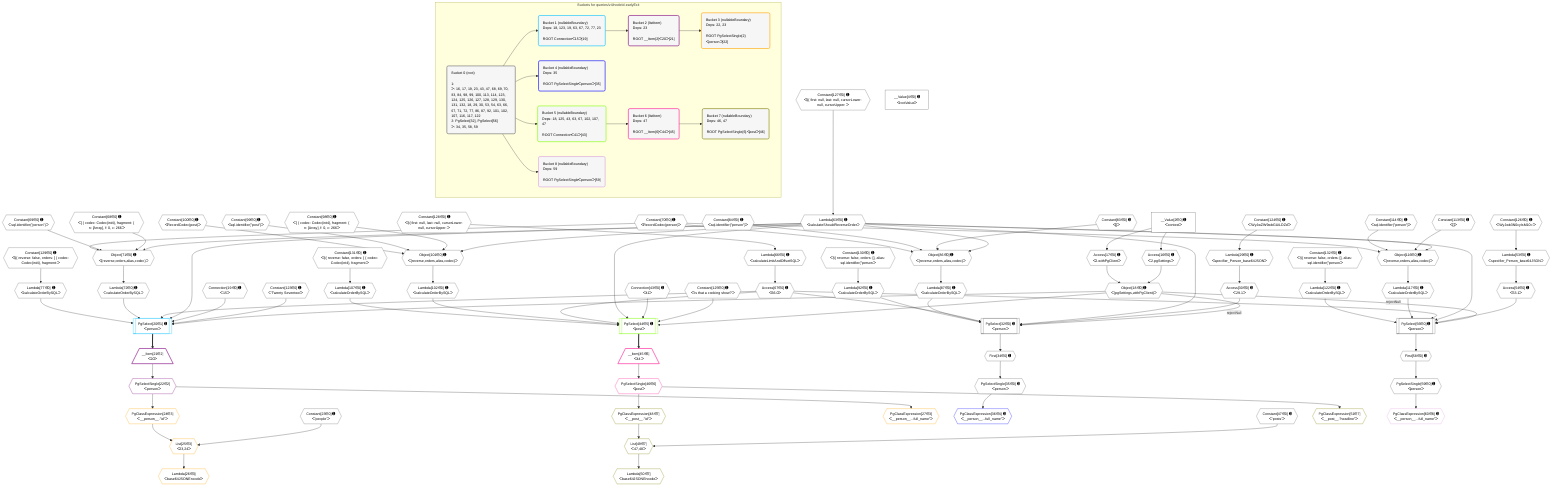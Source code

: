 %%{init: {'themeVariables': { 'fontSize': '12px'}}}%%
graph TD
    classDef path fill:#eee,stroke:#000,color:#000
    classDef plan fill:#fff,stroke-width:1px,color:#000
    classDef itemplan fill:#fff,stroke-width:2px,color:#000
    classDef unbatchedplan fill:#dff,stroke-width:1px,color:#000
    classDef sideeffectplan fill:#fcc,stroke-width:2px,color:#000
    classDef bucket fill:#f6f6f6,color:#000,stroke-width:2px,text-align:left


    %% plan dependencies
    PgSelect32[["PgSelect[32∈0] ➊<br />ᐸpersonᐳ"]]:::plan
    Object18{{"Object[18∈0] ➊<br />ᐸ{pgSettings,withPgClient}ᐳ"}}:::plan
    Access30{{"Access[30∈0] ➊<br />ᐸ29.1ᐳ"}}:::plan
    Lambda63{{"Lambda[63∈0] ➊<br />ᐸcalculateShouldReverseOrderᐳ"}}:::plan
    Access67{{"Access[67∈0] ➊<br />ᐸ66.0ᐳ"}}:::plan
    Lambda87{{"Lambda[87∈0] ➊<br />ᐸcalculateOrderBySQLᐳ"}}:::plan
    Lambda92{{"Lambda[92∈0] ➊<br />ᐸcalculateOrderBySQLᐳ"}}:::plan
    Object18 -->|rejectNull| PgSelect32
    Access30 & Lambda63 & Access67 & Lambda87 & Lambda92 --> PgSelect32
    PgSelect56[["PgSelect[56∈0] ➊<br />ᐸpersonᐳ"]]:::plan
    Access54{{"Access[54∈0] ➊<br />ᐸ53.1ᐳ"}}:::plan
    Lambda117{{"Lambda[117∈0] ➊<br />ᐸcalculateOrderBySQLᐳ"}}:::plan
    Lambda122{{"Lambda[122∈0] ➊<br />ᐸcalculateOrderBySQLᐳ"}}:::plan
    Object18 -->|rejectNull| PgSelect56
    Access54 & Lambda63 & Access67 & Lambda117 & Lambda122 --> PgSelect56
    Object71{{"Object[71∈0] ➊<br />ᐸ{reverse,orders,alias,codec}ᐳ"}}:::plan
    Constant68{{"Constant[68∈0] ➊<br />ᐸ[ { codec: Codec(int4), fragment: { n: [Array], f: 0, c: 266ᐳ"}}:::plan
    Constant69{{"Constant[69∈0] ➊<br />ᐸsql.identifier(”person”)ᐳ"}}:::plan
    Constant70{{"Constant[70∈0] ➊<br />ᐸRecordCodec(person)ᐳ"}}:::plan
    Lambda63 & Constant68 & Constant69 & Constant70 --> Object71
    Object86{{"Object[86∈0] ➊<br />ᐸ{reverse,orders,alias,codec}ᐳ"}}:::plan
    Constant83{{"Constant[83∈0] ➊<br />ᐸ[]ᐳ"}}:::plan
    Constant84{{"Constant[84∈0] ➊<br />ᐸsql.identifier(”person”)ᐳ"}}:::plan
    Lambda63 & Constant83 & Constant84 & Constant70 --> Object86
    Object101{{"Object[101∈0] ➊<br />ᐸ{reverse,orders,alias,codec}ᐳ"}}:::plan
    Constant98{{"Constant[98∈0] ➊<br />ᐸ[ { codec: Codec(int4), fragment: { n: [Array], f: 0, c: 266ᐳ"}}:::plan
    Constant99{{"Constant[99∈0] ➊<br />ᐸsql.identifier(”post”)ᐳ"}}:::plan
    Constant100{{"Constant[100∈0] ➊<br />ᐸRecordCodec(post)ᐳ"}}:::plan
    Lambda63 & Constant98 & Constant99 & Constant100 --> Object101
    Object116{{"Object[116∈0] ➊<br />ᐸ{reverse,orders,alias,codec}ᐳ"}}:::plan
    Constant113{{"Constant[113∈0] ➊<br />ᐸ[]ᐳ"}}:::plan
    Constant114{{"Constant[114∈0] ➊<br />ᐸsql.identifier(”person”)ᐳ"}}:::plan
    Lambda63 & Constant113 & Constant114 & Constant70 --> Object116
    Access16{{"Access[16∈0] ➊<br />ᐸ2.pgSettingsᐳ"}}:::plan
    Access17{{"Access[17∈0] ➊<br />ᐸ2.withPgClientᐳ"}}:::plan
    Access16 & Access17 --> Object18
    __Value2["__Value[2∈0] ➊<br />ᐸcontextᐳ"]:::plan
    __Value2 --> Access16
    __Value2 --> Access17
    Lambda29{{"Lambda[29∈0] ➊<br />ᐸspecifier_Person_base64JSONᐳ"}}:::plan
    Constant124{{"Constant[124∈0] ➊<br />ᐸ'WyJwZW9wbGUiLDZd'ᐳ"}}:::plan
    Constant124 --> Lambda29
    Lambda29 --> Access30
    First34{{"First[34∈0] ➊"}}:::plan
    PgSelect32 --> First34
    PgSelectSingle35{{"PgSelectSingle[35∈0] ➊<br />ᐸpersonᐳ"}}:::plan
    First34 --> PgSelectSingle35
    Lambda53{{"Lambda[53∈0] ➊<br />ᐸspecifier_Person_base64JSONᐳ"}}:::plan
    Constant126{{"Constant[126∈0] ➊<br />ᐸ'WyJwb3N0cyIsM10='ᐳ"}}:::plan
    Constant126 --> Lambda53
    Lambda53 --> Access54
    First58{{"First[58∈0] ➊"}}:::plan
    PgSelect56 --> First58
    PgSelectSingle59{{"PgSelectSingle[59∈0] ➊<br />ᐸpersonᐳ"}}:::plan
    First58 --> PgSelectSingle59
    Constant127{{"Constant[127∈0] ➊<br />ᐸ§{ first: null, last: null, cursorLower: null, cursorUpper: ᐳ"}}:::plan
    Constant127 --> Lambda63
    Lambda66{{"Lambda[66∈0] ➊<br />ᐸcalculateLimitAndOffsetSQLᐳ"}}:::plan
    Constant128{{"Constant[128∈0] ➊<br />ᐸ§{ first: null, last: null, cursorLower: null, cursorUpper: ᐳ"}}:::plan
    Constant128 --> Lambda66
    Lambda66 --> Access67
    Lambda72{{"Lambda[72∈0] ➊<br />ᐸcalculateOrderBySQLᐳ"}}:::plan
    Object71 --> Lambda72
    Lambda77{{"Lambda[77∈0] ➊<br />ᐸcalculateOrderBySQLᐳ"}}:::plan
    Constant129{{"Constant[129∈0] ➊<br />ᐸ§{ reverse: false, orders: [ { codec: Codec(int4), fragment:ᐳ"}}:::plan
    Constant129 --> Lambda77
    Object86 --> Lambda87
    Constant130{{"Constant[130∈0] ➊<br />ᐸ§{ reverse: false, orders: [], alias: sql.identifier(”personᐳ"}}:::plan
    Constant130 --> Lambda92
    Lambda102{{"Lambda[102∈0] ➊<br />ᐸcalculateOrderBySQLᐳ"}}:::plan
    Object101 --> Lambda102
    Lambda107{{"Lambda[107∈0] ➊<br />ᐸcalculateOrderBySQLᐳ"}}:::plan
    Constant131{{"Constant[131∈0] ➊<br />ᐸ§{ reverse: false, orders: [ { codec: Codec(int4), fragment:ᐳ"}}:::plan
    Constant131 --> Lambda107
    Object116 --> Lambda117
    Constant132{{"Constant[132∈0] ➊<br />ᐸ§{ reverse: false, orders: [], alias: sql.identifier(”personᐳ"}}:::plan
    Constant132 --> Lambda122
    __Value4["__Value[4∈0] ➊<br />ᐸrootValueᐳ"]:::plan
    Connection19{{"Connection[19∈0] ➊<br />ᐸ15ᐳ"}}:::plan
    Constant23{{"Constant[23∈0] ➊<br />ᐸ'people'ᐳ"}}:::plan
    Connection43{{"Connection[43∈0] ➊<br />ᐸ41ᐳ"}}:::plan
    Constant47{{"Constant[47∈0] ➊<br />ᐸ'posts'ᐳ"}}:::plan
    Constant123{{"Constant[123∈0] ➊<br />ᐸ'Twenty Seventwo'ᐳ"}}:::plan
    Constant125{{"Constant[125∈0] ➊<br />ᐸ'Is that a cooking show?'ᐳ"}}:::plan
    PgSelect20[["PgSelect[20∈1] ➊<br />ᐸpersonᐳ"]]:::plan
    Object18 & Constant123 & Connection19 & Lambda63 & Access67 & Lambda72 & Lambda77 --> PgSelect20
    __Item21[/"__Item[21∈2]<br />ᐸ20ᐳ"\]:::itemplan
    PgSelect20 ==> __Item21
    PgSelectSingle22{{"PgSelectSingle[22∈2]<br />ᐸpersonᐳ"}}:::plan
    __Item21 --> PgSelectSingle22
    List25{{"List[25∈3]<br />ᐸ23,24ᐳ"}}:::plan
    PgClassExpression24{{"PgClassExpression[24∈3]<br />ᐸ__person__.”id”ᐳ"}}:::plan
    Constant23 & PgClassExpression24 --> List25
    PgSelectSingle22 --> PgClassExpression24
    Lambda26{{"Lambda[26∈3]<br />ᐸbase64JSONEncodeᐳ"}}:::plan
    List25 --> Lambda26
    PgClassExpression27{{"PgClassExpression[27∈3]<br />ᐸ__person__...full_name”ᐳ"}}:::plan
    PgSelectSingle22 --> PgClassExpression27
    PgClassExpression36{{"PgClassExpression[36∈4] ➊<br />ᐸ__person__...full_name”ᐳ"}}:::plan
    PgSelectSingle35 --> PgClassExpression36
    PgSelect44[["PgSelect[44∈5] ➊<br />ᐸpostᐳ"]]:::plan
    Object18 & Constant125 & Connection43 & Lambda63 & Access67 & Lambda102 & Lambda107 --> PgSelect44
    __Item45[/"__Item[45∈6]<br />ᐸ44ᐳ"\]:::itemplan
    PgSelect44 ==> __Item45
    PgSelectSingle46{{"PgSelectSingle[46∈6]<br />ᐸpostᐳ"}}:::plan
    __Item45 --> PgSelectSingle46
    List49{{"List[49∈7]<br />ᐸ47,48ᐳ"}}:::plan
    PgClassExpression48{{"PgClassExpression[48∈7]<br />ᐸ__post__.”id”ᐳ"}}:::plan
    Constant47 & PgClassExpression48 --> List49
    PgSelectSingle46 --> PgClassExpression48
    Lambda50{{"Lambda[50∈7]<br />ᐸbase64JSONEncodeᐳ"}}:::plan
    List49 --> Lambda50
    PgClassExpression51{{"PgClassExpression[51∈7]<br />ᐸ__post__.”headline”ᐳ"}}:::plan
    PgSelectSingle46 --> PgClassExpression51
    PgClassExpression60{{"PgClassExpression[60∈8] ➊<br />ᐸ__person__...full_name”ᐳ"}}:::plan
    PgSelectSingle59 --> PgClassExpression60

    %% define steps

    subgraph "Buckets for queries/v4/nodeId-earlyExit"
    Bucket0("Bucket 0 (root)<br /><br />1: <br />ᐳ: 16, 17, 19, 23, 43, 47, 68, 69, 70, 83, 84, 98, 99, 100, 113, 114, 123, 124, 125, 126, 127, 128, 129, 130, 131, 132, 18, 29, 30, 53, 54, 63, 66, 67, 71, 72, 77, 86, 87, 92, 101, 102, 107, 116, 117, 122<br />2: PgSelect[32], PgSelect[56]<br />ᐳ: 34, 35, 58, 59"):::bucket
    classDef bucket0 stroke:#696969
    class Bucket0,__Value2,__Value4,Access16,Access17,Object18,Connection19,Constant23,Lambda29,Access30,PgSelect32,First34,PgSelectSingle35,Connection43,Constant47,Lambda53,Access54,PgSelect56,First58,PgSelectSingle59,Lambda63,Lambda66,Access67,Constant68,Constant69,Constant70,Object71,Lambda72,Lambda77,Constant83,Constant84,Object86,Lambda87,Lambda92,Constant98,Constant99,Constant100,Object101,Lambda102,Lambda107,Constant113,Constant114,Object116,Lambda117,Lambda122,Constant123,Constant124,Constant125,Constant126,Constant127,Constant128,Constant129,Constant130,Constant131,Constant132 bucket0
    Bucket1("Bucket 1 (nullableBoundary)<br />Deps: 18, 123, 19, 63, 67, 72, 77, 23<br /><br />ROOT Connectionᐸ15ᐳ[19]"):::bucket
    classDef bucket1 stroke:#00bfff
    class Bucket1,PgSelect20 bucket1
    Bucket2("Bucket 2 (listItem)<br />Deps: 23<br /><br />ROOT __Item{2}ᐸ20ᐳ[21]"):::bucket
    classDef bucket2 stroke:#7f007f
    class Bucket2,__Item21,PgSelectSingle22 bucket2
    Bucket3("Bucket 3 (nullableBoundary)<br />Deps: 22, 23<br /><br />ROOT PgSelectSingle{2}ᐸpersonᐳ[22]"):::bucket
    classDef bucket3 stroke:#ffa500
    class Bucket3,PgClassExpression24,List25,Lambda26,PgClassExpression27 bucket3
    Bucket4("Bucket 4 (nullableBoundary)<br />Deps: 35<br /><br />ROOT PgSelectSingleᐸpersonᐳ[35]"):::bucket
    classDef bucket4 stroke:#0000ff
    class Bucket4,PgClassExpression36 bucket4
    Bucket5("Bucket 5 (nullableBoundary)<br />Deps: 18, 125, 43, 63, 67, 102, 107, 47<br /><br />ROOT Connectionᐸ41ᐳ[43]"):::bucket
    classDef bucket5 stroke:#7fff00
    class Bucket5,PgSelect44 bucket5
    Bucket6("Bucket 6 (listItem)<br />Deps: 47<br /><br />ROOT __Item{6}ᐸ44ᐳ[45]"):::bucket
    classDef bucket6 stroke:#ff1493
    class Bucket6,__Item45,PgSelectSingle46 bucket6
    Bucket7("Bucket 7 (nullableBoundary)<br />Deps: 46, 47<br /><br />ROOT PgSelectSingle{6}ᐸpostᐳ[46]"):::bucket
    classDef bucket7 stroke:#808000
    class Bucket7,PgClassExpression48,List49,Lambda50,PgClassExpression51 bucket7
    Bucket8("Bucket 8 (nullableBoundary)<br />Deps: 59<br /><br />ROOT PgSelectSingleᐸpersonᐳ[59]"):::bucket
    classDef bucket8 stroke:#dda0dd
    class Bucket8,PgClassExpression60 bucket8
    Bucket0 --> Bucket1 & Bucket4 & Bucket5 & Bucket8
    Bucket1 --> Bucket2
    Bucket2 --> Bucket3
    Bucket5 --> Bucket6
    Bucket6 --> Bucket7
    end